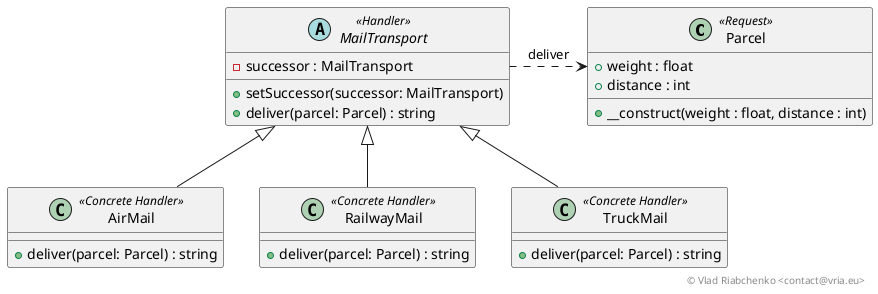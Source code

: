 @startuml

class Parcel << Request >> {
    +weight : float
    +distance : int
    +__construct(weight : float, distance : int)
}

abstract class MailTransport << Handler >> {
    -successor : MailTransport
    +setSuccessor(successor: MailTransport)
    +deliver(parcel: Parcel) : string
}

class AirMail << Concrete Handler >> {
    +deliver(parcel: Parcel) : string
}

class RailwayMail << Concrete Handler >> {
    +deliver(parcel: Parcel) : string
}

class TruckMail << Concrete Handler >> {
    +deliver(parcel: Parcel) : string
}

"AirMail" -up-|> MailTransport
"RailwayMail" -up-|> MailTransport
"TruckMail" -up-|> MailTransport
MailTransport .right.> Parcel: deliver

right footer © Vlad Riabchenko <contact@vria.eu>

@enduml
